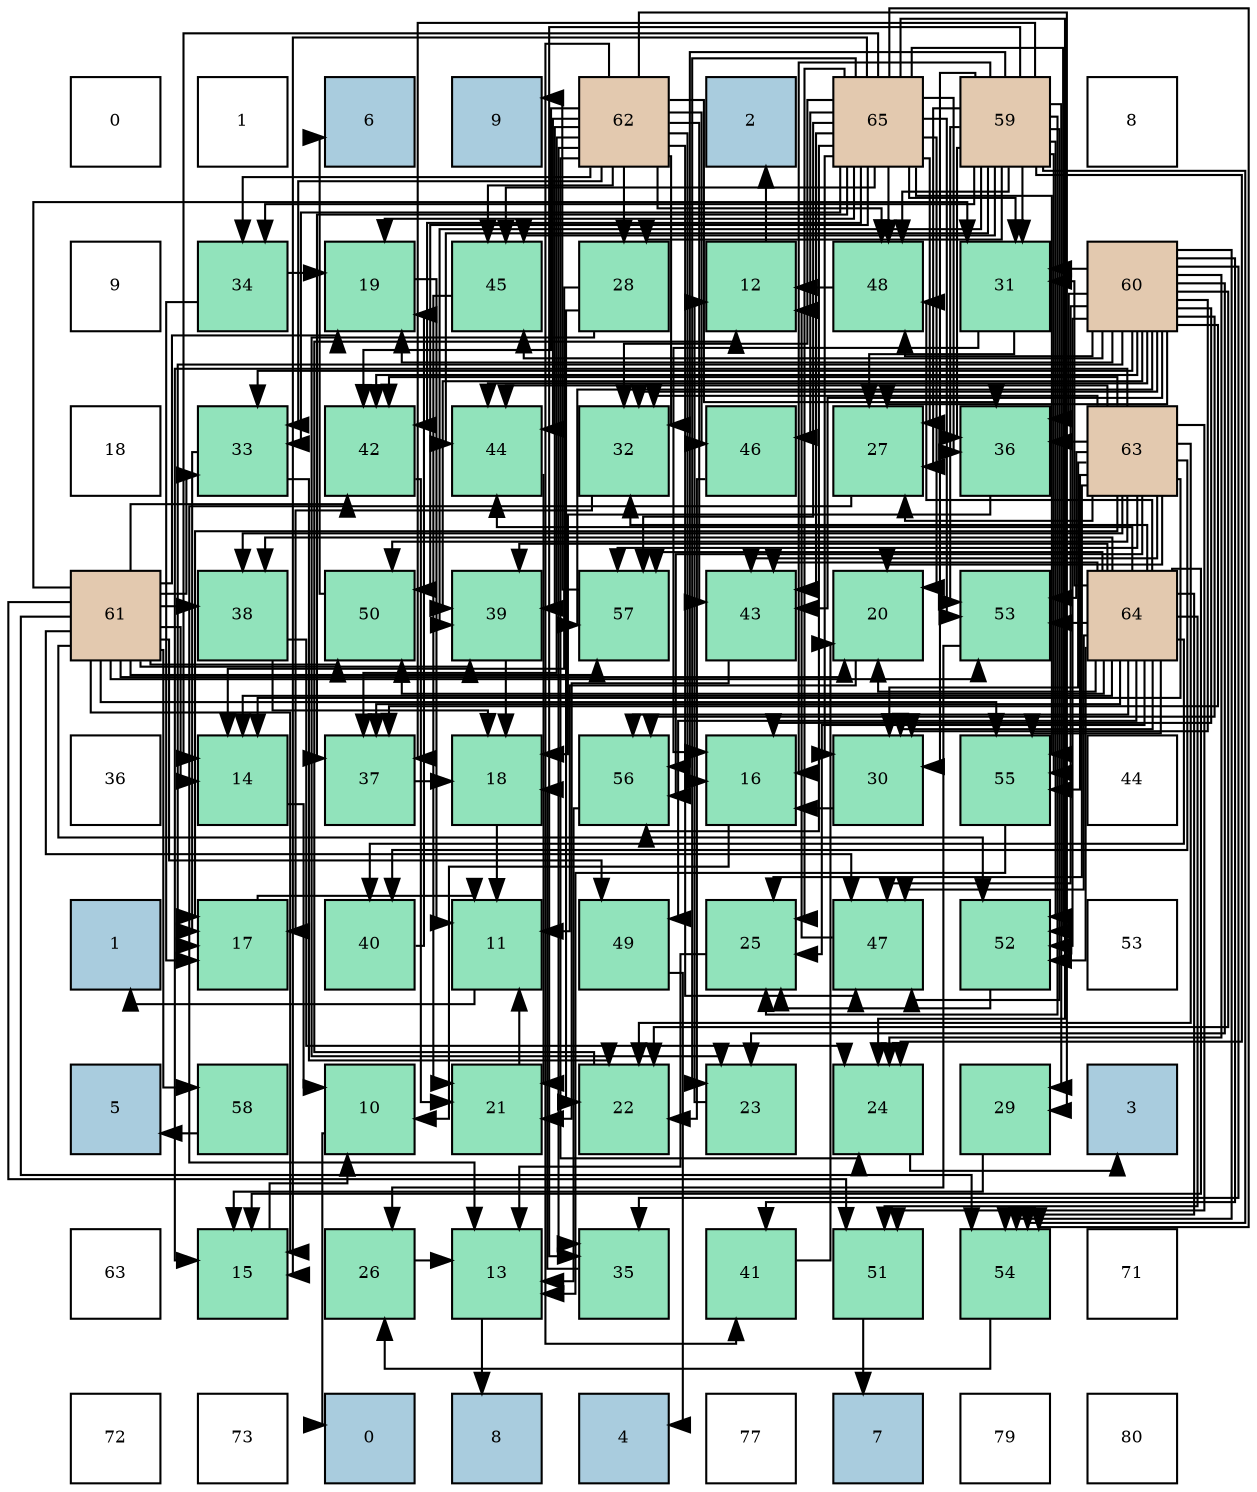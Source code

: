 digraph layout{
 rankdir=TB;
 splines=ortho;
 node [style=filled shape=square fixedsize=true width=0.6];
0[label="0", fontsize=8, fillcolor="#ffffff"];
1[label="1", fontsize=8, fillcolor="#ffffff"];
2[label="6", fontsize=8, fillcolor="#a9ccde"];
3[label="9", fontsize=8, fillcolor="#a9ccde"];
4[label="62", fontsize=8, fillcolor="#e3c9af"];
5[label="2", fontsize=8, fillcolor="#a9ccde"];
6[label="65", fontsize=8, fillcolor="#e3c9af"];
7[label="59", fontsize=8, fillcolor="#e3c9af"];
8[label="8", fontsize=8, fillcolor="#ffffff"];
9[label="9", fontsize=8, fillcolor="#ffffff"];
10[label="34", fontsize=8, fillcolor="#91e3bb"];
11[label="19", fontsize=8, fillcolor="#91e3bb"];
12[label="45", fontsize=8, fillcolor="#91e3bb"];
13[label="28", fontsize=8, fillcolor="#91e3bb"];
14[label="12", fontsize=8, fillcolor="#91e3bb"];
15[label="48", fontsize=8, fillcolor="#91e3bb"];
16[label="31", fontsize=8, fillcolor="#91e3bb"];
17[label="60", fontsize=8, fillcolor="#e3c9af"];
18[label="18", fontsize=8, fillcolor="#ffffff"];
19[label="33", fontsize=8, fillcolor="#91e3bb"];
20[label="42", fontsize=8, fillcolor="#91e3bb"];
21[label="44", fontsize=8, fillcolor="#91e3bb"];
22[label="32", fontsize=8, fillcolor="#91e3bb"];
23[label="46", fontsize=8, fillcolor="#91e3bb"];
24[label="27", fontsize=8, fillcolor="#91e3bb"];
25[label="36", fontsize=8, fillcolor="#91e3bb"];
26[label="63", fontsize=8, fillcolor="#e3c9af"];
27[label="61", fontsize=8, fillcolor="#e3c9af"];
28[label="38", fontsize=8, fillcolor="#91e3bb"];
29[label="50", fontsize=8, fillcolor="#91e3bb"];
30[label="39", fontsize=8, fillcolor="#91e3bb"];
31[label="57", fontsize=8, fillcolor="#91e3bb"];
32[label="43", fontsize=8, fillcolor="#91e3bb"];
33[label="20", fontsize=8, fillcolor="#91e3bb"];
34[label="53", fontsize=8, fillcolor="#91e3bb"];
35[label="64", fontsize=8, fillcolor="#e3c9af"];
36[label="36", fontsize=8, fillcolor="#ffffff"];
37[label="14", fontsize=8, fillcolor="#91e3bb"];
38[label="37", fontsize=8, fillcolor="#91e3bb"];
39[label="18", fontsize=8, fillcolor="#91e3bb"];
40[label="56", fontsize=8, fillcolor="#91e3bb"];
41[label="16", fontsize=8, fillcolor="#91e3bb"];
42[label="30", fontsize=8, fillcolor="#91e3bb"];
43[label="55", fontsize=8, fillcolor="#91e3bb"];
44[label="44", fontsize=8, fillcolor="#ffffff"];
45[label="1", fontsize=8, fillcolor="#a9ccde"];
46[label="17", fontsize=8, fillcolor="#91e3bb"];
47[label="40", fontsize=8, fillcolor="#91e3bb"];
48[label="11", fontsize=8, fillcolor="#91e3bb"];
49[label="49", fontsize=8, fillcolor="#91e3bb"];
50[label="25", fontsize=8, fillcolor="#91e3bb"];
51[label="47", fontsize=8, fillcolor="#91e3bb"];
52[label="52", fontsize=8, fillcolor="#91e3bb"];
53[label="53", fontsize=8, fillcolor="#ffffff"];
54[label="5", fontsize=8, fillcolor="#a9ccde"];
55[label="58", fontsize=8, fillcolor="#91e3bb"];
56[label="10", fontsize=8, fillcolor="#91e3bb"];
57[label="21", fontsize=8, fillcolor="#91e3bb"];
58[label="22", fontsize=8, fillcolor="#91e3bb"];
59[label="23", fontsize=8, fillcolor="#91e3bb"];
60[label="24", fontsize=8, fillcolor="#91e3bb"];
61[label="29", fontsize=8, fillcolor="#91e3bb"];
62[label="3", fontsize=8, fillcolor="#a9ccde"];
63[label="63", fontsize=8, fillcolor="#ffffff"];
64[label="15", fontsize=8, fillcolor="#91e3bb"];
65[label="26", fontsize=8, fillcolor="#91e3bb"];
66[label="13", fontsize=8, fillcolor="#91e3bb"];
67[label="35", fontsize=8, fillcolor="#91e3bb"];
68[label="41", fontsize=8, fillcolor="#91e3bb"];
69[label="51", fontsize=8, fillcolor="#91e3bb"];
70[label="54", fontsize=8, fillcolor="#91e3bb"];
71[label="71", fontsize=8, fillcolor="#ffffff"];
72[label="72", fontsize=8, fillcolor="#ffffff"];
73[label="73", fontsize=8, fillcolor="#ffffff"];
74[label="0", fontsize=8, fillcolor="#a9ccde"];
75[label="8", fontsize=8, fillcolor="#a9ccde"];
76[label="4", fontsize=8, fillcolor="#a9ccde"];
77[label="77", fontsize=8, fillcolor="#ffffff"];
78[label="7", fontsize=8, fillcolor="#a9ccde"];
79[label="79", fontsize=8, fillcolor="#ffffff"];
80[label="80", fontsize=8, fillcolor="#ffffff"];
edge [constraint=false, style=vis];56 -> 74;
48 -> 45;
14 -> 5;
66 -> 75;
37 -> 56;
64 -> 56;
41 -> 56;
46 -> 48;
39 -> 48;
11 -> 48;
33 -> 48;
57 -> 48;
58 -> 14;
59 -> 14;
60 -> 62;
50 -> 66;
65 -> 66;
24 -> 66;
13 -> 37;
13 -> 58;
13 -> 59;
61 -> 64;
42 -> 41;
16 -> 41;
16 -> 24;
22 -> 46;
19 -> 46;
19 -> 58;
10 -> 46;
10 -> 11;
67 -> 39;
25 -> 39;
38 -> 39;
28 -> 39;
28 -> 60;
30 -> 39;
47 -> 11;
68 -> 33;
20 -> 57;
32 -> 57;
21 -> 57;
12 -> 57;
23 -> 58;
51 -> 14;
15 -> 14;
49 -> 76;
29 -> 2;
69 -> 78;
52 -> 50;
34 -> 65;
70 -> 65;
43 -> 66;
40 -> 66;
31 -> 3;
55 -> 54;
7 -> 41;
7 -> 60;
7 -> 50;
7 -> 24;
7 -> 13;
7 -> 61;
7 -> 42;
7 -> 16;
7 -> 10;
7 -> 67;
7 -> 25;
7 -> 38;
7 -> 30;
7 -> 21;
7 -> 12;
7 -> 51;
7 -> 15;
7 -> 52;
7 -> 34;
7 -> 70;
7 -> 43;
7 -> 40;
17 -> 41;
17 -> 46;
17 -> 11;
17 -> 58;
17 -> 59;
17 -> 60;
17 -> 24;
17 -> 42;
17 -> 16;
17 -> 22;
17 -> 19;
17 -> 67;
17 -> 25;
17 -> 38;
17 -> 30;
17 -> 68;
17 -> 20;
17 -> 32;
17 -> 21;
17 -> 12;
17 -> 51;
17 -> 15;
17 -> 52;
17 -> 70;
17 -> 40;
17 -> 31;
27 -> 37;
27 -> 64;
27 -> 11;
27 -> 33;
27 -> 16;
27 -> 19;
27 -> 28;
27 -> 30;
27 -> 20;
27 -> 51;
27 -> 49;
27 -> 29;
27 -> 69;
27 -> 52;
27 -> 34;
27 -> 70;
27 -> 43;
27 -> 31;
27 -> 55;
4 -> 41;
4 -> 60;
4 -> 13;
4 -> 61;
4 -> 22;
4 -> 19;
4 -> 10;
4 -> 67;
4 -> 25;
4 -> 38;
4 -> 30;
4 -> 68;
4 -> 20;
4 -> 32;
4 -> 21;
4 -> 12;
4 -> 23;
4 -> 51;
4 -> 15;
26 -> 37;
26 -> 64;
26 -> 46;
26 -> 33;
26 -> 58;
26 -> 50;
26 -> 24;
26 -> 42;
26 -> 22;
26 -> 25;
26 -> 28;
26 -> 47;
26 -> 20;
26 -> 32;
26 -> 21;
26 -> 29;
26 -> 69;
26 -> 34;
26 -> 43;
26 -> 40;
26 -> 31;
35 -> 37;
35 -> 64;
35 -> 33;
35 -> 50;
35 -> 42;
35 -> 16;
35 -> 22;
35 -> 38;
35 -> 28;
35 -> 30;
35 -> 47;
35 -> 32;
35 -> 21;
35 -> 51;
35 -> 15;
35 -> 49;
35 -> 29;
35 -> 69;
35 -> 52;
35 -> 34;
35 -> 70;
35 -> 43;
35 -> 40;
35 -> 31;
6 -> 37;
6 -> 64;
6 -> 11;
6 -> 33;
6 -> 59;
6 -> 60;
6 -> 50;
6 -> 24;
6 -> 42;
6 -> 16;
6 -> 22;
6 -> 19;
6 -> 25;
6 -> 38;
6 -> 20;
6 -> 32;
6 -> 12;
6 -> 23;
6 -> 15;
6 -> 29;
6 -> 52;
6 -> 34;
6 -> 70;
6 -> 43;
6 -> 40;
6 -> 31;
edge [constraint=true, style=invis];
0 -> 9 -> 18 -> 27 -> 36 -> 45 -> 54 -> 63 -> 72;
1 -> 10 -> 19 -> 28 -> 37 -> 46 -> 55 -> 64 -> 73;
2 -> 11 -> 20 -> 29 -> 38 -> 47 -> 56 -> 65 -> 74;
3 -> 12 -> 21 -> 30 -> 39 -> 48 -> 57 -> 66 -> 75;
4 -> 13 -> 22 -> 31 -> 40 -> 49 -> 58 -> 67 -> 76;
5 -> 14 -> 23 -> 32 -> 41 -> 50 -> 59 -> 68 -> 77;
6 -> 15 -> 24 -> 33 -> 42 -> 51 -> 60 -> 69 -> 78;
7 -> 16 -> 25 -> 34 -> 43 -> 52 -> 61 -> 70 -> 79;
8 -> 17 -> 26 -> 35 -> 44 -> 53 -> 62 -> 71 -> 80;
rank = same {0 -> 1 -> 2 -> 3 -> 4 -> 5 -> 6 -> 7 -> 8};
rank = same {9 -> 10 -> 11 -> 12 -> 13 -> 14 -> 15 -> 16 -> 17};
rank = same {18 -> 19 -> 20 -> 21 -> 22 -> 23 -> 24 -> 25 -> 26};
rank = same {27 -> 28 -> 29 -> 30 -> 31 -> 32 -> 33 -> 34 -> 35};
rank = same {36 -> 37 -> 38 -> 39 -> 40 -> 41 -> 42 -> 43 -> 44};
rank = same {45 -> 46 -> 47 -> 48 -> 49 -> 50 -> 51 -> 52 -> 53};
rank = same {54 -> 55 -> 56 -> 57 -> 58 -> 59 -> 60 -> 61 -> 62};
rank = same {63 -> 64 -> 65 -> 66 -> 67 -> 68 -> 69 -> 70 -> 71};
rank = same {72 -> 73 -> 74 -> 75 -> 76 -> 77 -> 78 -> 79 -> 80};
}